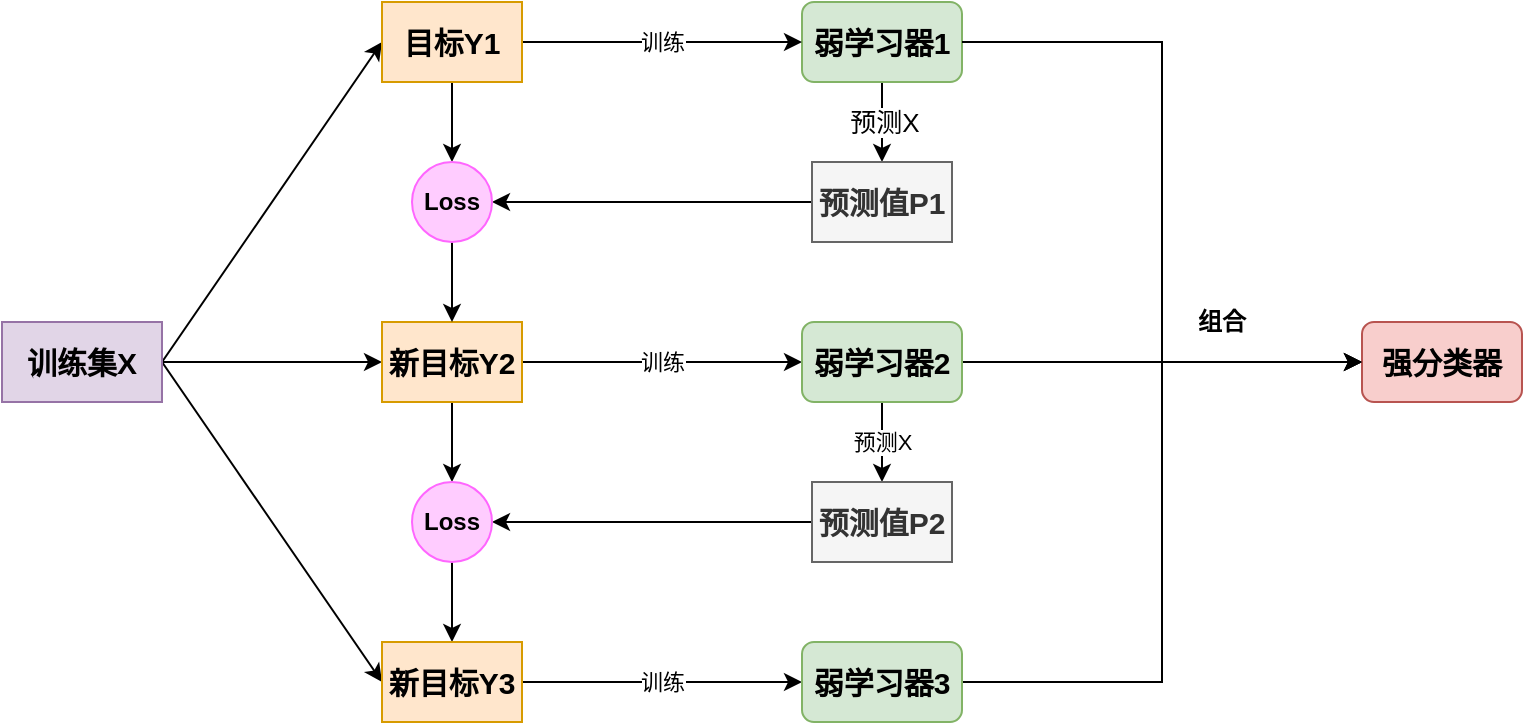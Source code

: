 <mxfile version="12.8.4" type="device"><diagram id="5kkrHRnLDr-zoF9X0Mox" name="Page-1"><mxGraphModel dx="1185" dy="636" grid="1" gridSize="10" guides="1" tooltips="1" connect="1" arrows="1" fold="1" page="1" pageScale="1" pageWidth="827" pageHeight="1169" math="0" shadow="0"><root><mxCell id="0"/><mxCell id="1" parent="0"/><mxCell id="_iZsw9HiS26tZtKyB56H-6" style="rounded=0;orthogonalLoop=1;jettySize=auto;html=1;exitX=1;exitY=0.5;exitDx=0;exitDy=0;entryX=0;entryY=0.5;entryDx=0;entryDy=0;" edge="1" parent="1" source="g9_K2Z3MGJYuCKEAuIRh-1" target="_iZsw9HiS26tZtKyB56H-5"><mxGeometry relative="1" as="geometry"/></mxCell><mxCell id="_iZsw9HiS26tZtKyB56H-29" style="edgeStyle=none;rounded=0;orthogonalLoop=1;jettySize=auto;html=1;exitX=1;exitY=0.5;exitDx=0;exitDy=0;entryX=0;entryY=0.5;entryDx=0;entryDy=0;" edge="1" parent="1" source="g9_K2Z3MGJYuCKEAuIRh-1" target="_iZsw9HiS26tZtKyB56H-9"><mxGeometry relative="1" as="geometry"/></mxCell><mxCell id="_iZsw9HiS26tZtKyB56H-30" style="edgeStyle=none;rounded=0;orthogonalLoop=1;jettySize=auto;html=1;exitX=1;exitY=0.5;exitDx=0;exitDy=0;entryX=0;entryY=0.5;entryDx=0;entryDy=0;" edge="1" parent="1" source="g9_K2Z3MGJYuCKEAuIRh-1" target="_iZsw9HiS26tZtKyB56H-26"><mxGeometry relative="1" as="geometry"/></mxCell><mxCell id="g9_K2Z3MGJYuCKEAuIRh-1" value="训练集X" style="rounded=0;whiteSpace=wrap;html=1;fillColor=#e1d5e7;strokeColor=#9673a6;fontStyle=1;fontSize=15;" parent="1" vertex="1"><mxGeometry x="20" y="360" width="80" height="40" as="geometry"/></mxCell><mxCell id="g9_K2Z3MGJYuCKEAuIRh-8" value="预测X" style="edgeStyle=orthogonalEdgeStyle;rounded=0;orthogonalLoop=1;jettySize=auto;html=1;exitX=0.5;exitY=1;exitDx=0;exitDy=0;fontSize=13;" parent="1" source="g9_K2Z3MGJYuCKEAuIRh-5" edge="1"><mxGeometry relative="1" as="geometry"><mxPoint x="460" y="280" as="targetPoint"/></mxGeometry></mxCell><mxCell id="g9_K2Z3MGJYuCKEAuIRh-5" value="弱学习器1" style="rounded=1;whiteSpace=wrap;html=1;fontSize=15;fontStyle=1;fillColor=#d5e8d4;strokeColor=#82b366;" parent="1" vertex="1"><mxGeometry x="420" y="200" width="80" height="40" as="geometry"/></mxCell><mxCell id="g9_K2Z3MGJYuCKEAuIRh-26" style="edgeStyle=orthogonalEdgeStyle;rounded=0;orthogonalLoop=1;jettySize=auto;html=1;entryX=0;entryY=0.5;entryDx=0;entryDy=0;fontSize=13;" parent="1" source="g9_K2Z3MGJYuCKEAuIRh-5" target="g9_K2Z3MGJYuCKEAuIRh-24" edge="1"><mxGeometry relative="1" as="geometry"><mxPoint x="620" y="335.0" as="sourcePoint"/></mxGeometry></mxCell><mxCell id="g9_K2Z3MGJYuCKEAuIRh-24" value="强分类器" style="rounded=1;whiteSpace=wrap;html=1;fontSize=15;fontStyle=1;fillColor=#f8cecc;strokeColor=#b85450;" parent="1" vertex="1"><mxGeometry x="700" y="360" width="80" height="40" as="geometry"/></mxCell><mxCell id="_iZsw9HiS26tZtKyB56H-7" value="训练" style="edgeStyle=orthogonalEdgeStyle;rounded=0;orthogonalLoop=1;jettySize=auto;html=1;exitX=1;exitY=0.5;exitDx=0;exitDy=0;" edge="1" parent="1" source="_iZsw9HiS26tZtKyB56H-5" target="g9_K2Z3MGJYuCKEAuIRh-5"><mxGeometry relative="1" as="geometry"/></mxCell><mxCell id="_iZsw9HiS26tZtKyB56H-13" style="edgeStyle=orthogonalEdgeStyle;rounded=0;orthogonalLoop=1;jettySize=auto;html=1;exitX=0.5;exitY=1;exitDx=0;exitDy=0;entryX=0.5;entryY=0;entryDx=0;entryDy=0;" edge="1" parent="1" source="_iZsw9HiS26tZtKyB56H-5" target="_iZsw9HiS26tZtKyB56H-12"><mxGeometry relative="1" as="geometry"/></mxCell><mxCell id="_iZsw9HiS26tZtKyB56H-5" value="目标Y1" style="rounded=0;whiteSpace=wrap;html=1;fillColor=#ffe6cc;strokeColor=#d79b00;fontStyle=1;fontSize=15;" vertex="1" parent="1"><mxGeometry x="210" y="200" width="70" height="40" as="geometry"/></mxCell><mxCell id="_iZsw9HiS26tZtKyB56H-14" style="edgeStyle=orthogonalEdgeStyle;rounded=0;orthogonalLoop=1;jettySize=auto;html=1;exitX=0;exitY=0.5;exitDx=0;exitDy=0;entryX=1;entryY=0.5;entryDx=0;entryDy=0;" edge="1" parent="1" source="_iZsw9HiS26tZtKyB56H-8" target="_iZsw9HiS26tZtKyB56H-12"><mxGeometry relative="1" as="geometry"/></mxCell><mxCell id="_iZsw9HiS26tZtKyB56H-8" value="预测值P1" style="rounded=0;whiteSpace=wrap;html=1;fillColor=#f5f5f5;strokeColor=#666666;fontStyle=1;fontSize=15;fontColor=#333333;" vertex="1" parent="1"><mxGeometry x="425" y="280" width="70" height="40" as="geometry"/></mxCell><mxCell id="_iZsw9HiS26tZtKyB56H-19" value="训练" style="edgeStyle=none;rounded=0;orthogonalLoop=1;jettySize=auto;html=1;exitX=1;exitY=0.5;exitDx=0;exitDy=0;" edge="1" parent="1" source="_iZsw9HiS26tZtKyB56H-9" target="_iZsw9HiS26tZtKyB56H-16"><mxGeometry relative="1" as="geometry"/></mxCell><mxCell id="_iZsw9HiS26tZtKyB56H-25" style="edgeStyle=none;rounded=0;orthogonalLoop=1;jettySize=auto;html=1;exitX=0.5;exitY=1;exitDx=0;exitDy=0;entryX=0.5;entryY=0;entryDx=0;entryDy=0;" edge="1" parent="1" source="_iZsw9HiS26tZtKyB56H-9" target="_iZsw9HiS26tZtKyB56H-23"><mxGeometry relative="1" as="geometry"/></mxCell><mxCell id="_iZsw9HiS26tZtKyB56H-9" value="新目标Y2" style="rounded=0;whiteSpace=wrap;html=1;fillColor=#ffe6cc;strokeColor=#d79b00;fontStyle=1;fontSize=15;" vertex="1" parent="1"><mxGeometry x="210" y="360" width="70" height="40" as="geometry"/></mxCell><mxCell id="_iZsw9HiS26tZtKyB56H-15" style="edgeStyle=orthogonalEdgeStyle;rounded=0;orthogonalLoop=1;jettySize=auto;html=1;exitX=0.5;exitY=1;exitDx=0;exitDy=0;" edge="1" parent="1" source="_iZsw9HiS26tZtKyB56H-12" target="_iZsw9HiS26tZtKyB56H-9"><mxGeometry relative="1" as="geometry"/></mxCell><mxCell id="_iZsw9HiS26tZtKyB56H-12" value="Loss" style="ellipse;whiteSpace=wrap;html=1;fontStyle=1;fillColor=#FFCCFF;strokeColor=#FF66FF;" vertex="1" parent="1"><mxGeometry x="225" y="280" width="40" height="40" as="geometry"/></mxCell><mxCell id="_iZsw9HiS26tZtKyB56H-27" value="预测X" style="edgeStyle=none;rounded=0;orthogonalLoop=1;jettySize=auto;html=1;exitX=0.5;exitY=1;exitDx=0;exitDy=0;" edge="1" parent="1" source="_iZsw9HiS26tZtKyB56H-16" target="_iZsw9HiS26tZtKyB56H-22"><mxGeometry relative="1" as="geometry"/></mxCell><mxCell id="_iZsw9HiS26tZtKyB56H-33" style="edgeStyle=none;rounded=0;orthogonalLoop=1;jettySize=auto;html=1;exitX=1;exitY=0.5;exitDx=0;exitDy=0;" edge="1" parent="1" source="_iZsw9HiS26tZtKyB56H-16" target="g9_K2Z3MGJYuCKEAuIRh-24"><mxGeometry relative="1" as="geometry"/></mxCell><mxCell id="_iZsw9HiS26tZtKyB56H-16" value="弱学习器2" style="rounded=1;whiteSpace=wrap;html=1;fontSize=15;fontStyle=1;fillColor=#d5e8d4;strokeColor=#82b366;" vertex="1" parent="1"><mxGeometry x="420" y="360" width="80" height="40" as="geometry"/></mxCell><mxCell id="_iZsw9HiS26tZtKyB56H-24" style="edgeStyle=none;rounded=0;orthogonalLoop=1;jettySize=auto;html=1;exitX=0;exitY=0.5;exitDx=0;exitDy=0;entryX=1;entryY=0.5;entryDx=0;entryDy=0;" edge="1" parent="1" source="_iZsw9HiS26tZtKyB56H-22" target="_iZsw9HiS26tZtKyB56H-23"><mxGeometry relative="1" as="geometry"/></mxCell><mxCell id="_iZsw9HiS26tZtKyB56H-22" value="预测值P2" style="rounded=0;whiteSpace=wrap;html=1;fillColor=#f5f5f5;strokeColor=#666666;fontStyle=1;fontSize=15;fontColor=#333333;" vertex="1" parent="1"><mxGeometry x="425" y="440" width="70" height="40" as="geometry"/></mxCell><mxCell id="_iZsw9HiS26tZtKyB56H-28" style="edgeStyle=none;rounded=0;orthogonalLoop=1;jettySize=auto;html=1;exitX=0.5;exitY=1;exitDx=0;exitDy=0;entryX=0.5;entryY=0;entryDx=0;entryDy=0;" edge="1" parent="1" source="_iZsw9HiS26tZtKyB56H-23" target="_iZsw9HiS26tZtKyB56H-26"><mxGeometry relative="1" as="geometry"/></mxCell><mxCell id="_iZsw9HiS26tZtKyB56H-23" value="Loss" style="ellipse;whiteSpace=wrap;html=1;fontStyle=1;fillColor=#FFCCFF;strokeColor=#FF66FF;" vertex="1" parent="1"><mxGeometry x="225" y="440" width="40" height="40" as="geometry"/></mxCell><mxCell id="_iZsw9HiS26tZtKyB56H-32" value="训练" style="edgeStyle=none;rounded=0;orthogonalLoop=1;jettySize=auto;html=1;exitX=1;exitY=0.5;exitDx=0;exitDy=0;entryX=0;entryY=0.5;entryDx=0;entryDy=0;" edge="1" parent="1" source="_iZsw9HiS26tZtKyB56H-26" target="_iZsw9HiS26tZtKyB56H-31"><mxGeometry relative="1" as="geometry"/></mxCell><mxCell id="_iZsw9HiS26tZtKyB56H-26" value="新目标Y3" style="rounded=0;whiteSpace=wrap;html=1;fillColor=#ffe6cc;strokeColor=#d79b00;fontStyle=1;fontSize=15;" vertex="1" parent="1"><mxGeometry x="210" y="520" width="70" height="40" as="geometry"/></mxCell><mxCell id="_iZsw9HiS26tZtKyB56H-35" style="edgeStyle=orthogonalEdgeStyle;rounded=0;orthogonalLoop=1;jettySize=auto;html=1;exitX=1;exitY=0.5;exitDx=0;exitDy=0;entryX=0;entryY=0.5;entryDx=0;entryDy=0;" edge="1" parent="1" source="_iZsw9HiS26tZtKyB56H-31" target="g9_K2Z3MGJYuCKEAuIRh-24"><mxGeometry relative="1" as="geometry"/></mxCell><mxCell id="_iZsw9HiS26tZtKyB56H-31" value="弱学习器3" style="rounded=1;whiteSpace=wrap;html=1;fontSize=15;fontStyle=1;fillColor=#d5e8d4;strokeColor=#82b366;" vertex="1" parent="1"><mxGeometry x="420" y="520" width="80" height="40" as="geometry"/></mxCell><mxCell id="_iZsw9HiS26tZtKyB56H-36" value="组合" style="text;html=1;strokeColor=none;fillColor=none;align=center;verticalAlign=middle;whiteSpace=wrap;rounded=0;fontStyle=1" vertex="1" parent="1"><mxGeometry x="610" y="350" width="40" height="20" as="geometry"/></mxCell></root></mxGraphModel></diagram></mxfile>